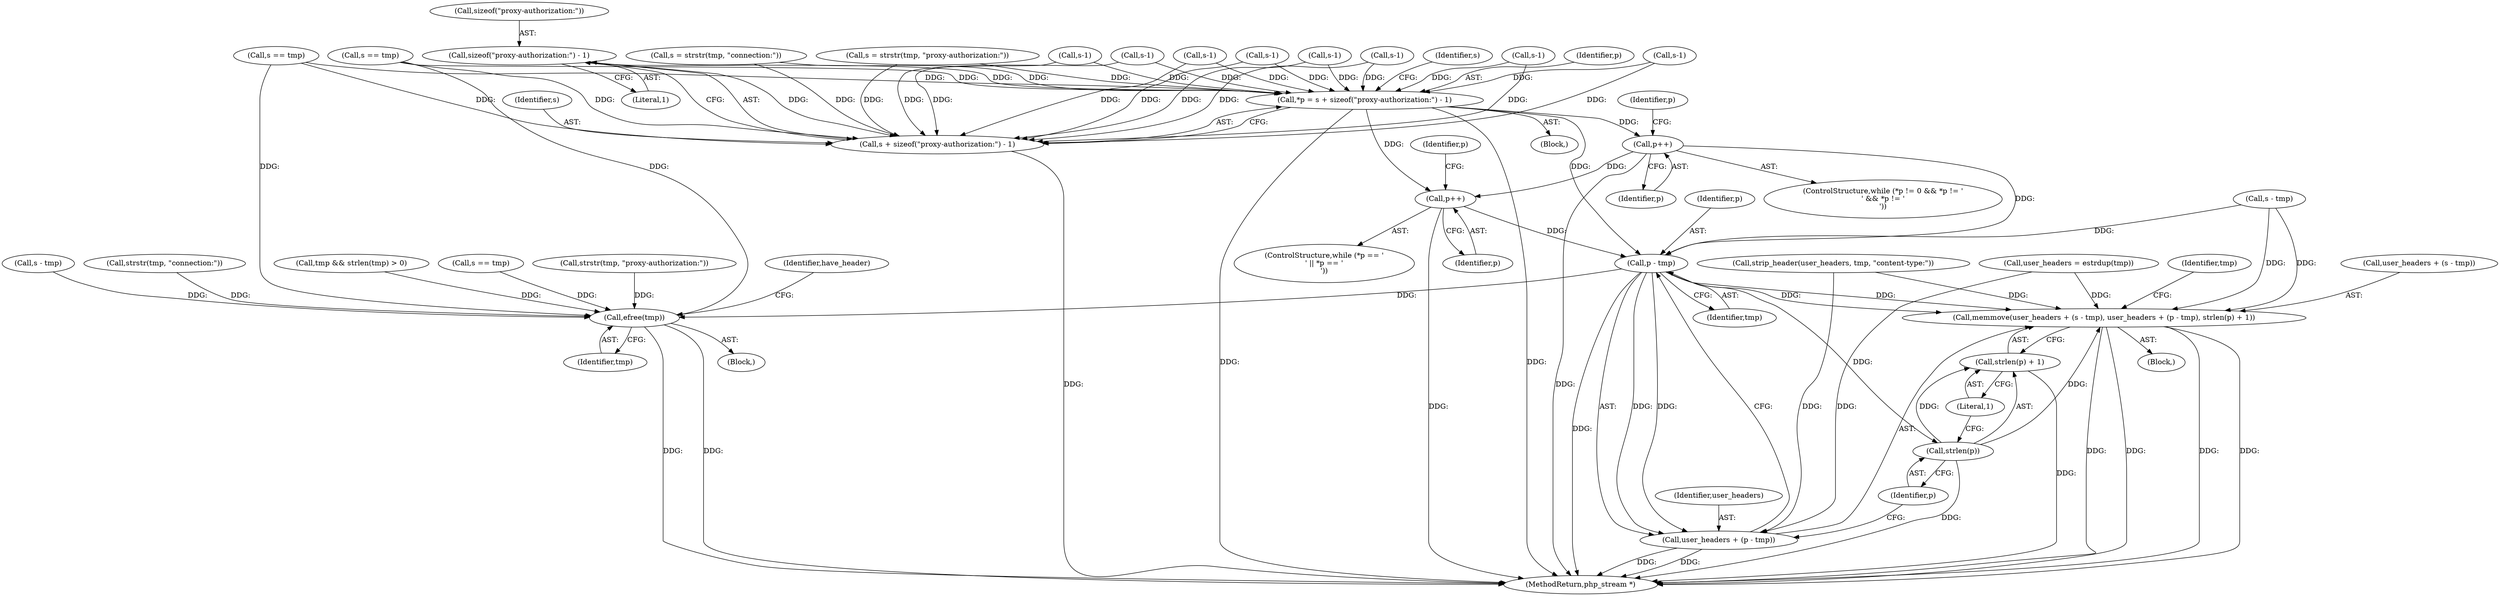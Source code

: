 digraph "0_php-src_523f230c831d7b33353203fa34aee4e92ac12bba@API" {
"1001846" [label="(Call,sizeof(\"proxy-authorization:\") - 1)"];
"1001842" [label="(Call,*p = s + sizeof(\"proxy-authorization:\") - 1)"];
"1001885" [label="(Call,p++)"];
"1001897" [label="(Call,p++)"];
"1001954" [label="(Call,p - tmp)"];
"1001946" [label="(Call,memmove(user_headers + (s - tmp), user_headers + (p - tmp), strlen(p) + 1))"];
"1001952" [label="(Call,user_headers + (p - tmp))"];
"1001958" [label="(Call,strlen(p))"];
"1001957" [label="(Call,strlen(p) + 1)"];
"1001964" [label="(Call,efree(tmp))"];
"1001844" [label="(Call,s + sizeof(\"proxy-authorization:\") - 1)"];
"1001842" [label="(Call,*p = s + sizeof(\"proxy-authorization:\") - 1)"];
"1001853" [label="(Identifier,s)"];
"1001790" [label="(Call,s-1)"];
"1001958" [label="(Call,strlen(p))"];
"1001897" [label="(Call,p++)"];
"1001956" [label="(Identifier,tmp)"];
"1001847" [label="(Call,sizeof(\"proxy-authorization:\"))"];
"1001965" [label="(Identifier,tmp)"];
"1001484" [label="(Call,user_headers = estrdup(tmp))"];
"1001840" [label="(Block,)"];
"1001758" [label="(Call,s = strstr(tmp, \"connection:\"))"];
"1001784" [label="(Call,s-1)"];
"1001777" [label="(Call,s-1)"];
"1001954" [label="(Call,p - tmp)"];
"1001760" [label="(Call,strstr(tmp, \"connection:\"))"];
"1001844" [label="(Call,s + sizeof(\"proxy-authorization:\") - 1)"];
"1001804" [label="(Call,s = strstr(tmp, \"proxy-authorization:\"))"];
"1001770" [label="(Call,s-1)"];
"1001962" [label="(Identifier,tmp)"];
"1001476" [label="(Call,tmp && strlen(tmp) > 0)"];
"1001849" [label="(Literal,1)"];
"1001846" [label="(Call,sizeof(\"proxy-authorization:\") - 1)"];
"1003233" [label="(MethodReturn,php_stream *)"];
"1001957" [label="(Call,strlen(p) + 1)"];
"1001963" [label="(Block,)"];
"1001830" [label="(Call,s-1)"];
"1001955" [label="(Identifier,p)"];
"1001906" [label="(Call,s == tmp)"];
"1001806" [label="(Call,strstr(tmp, \"proxy-authorization:\"))"];
"1001970" [label="(Identifier,have_header)"];
"1001964" [label="(Call,efree(tmp))"];
"1001959" [label="(Identifier,p)"];
"1001886" [label="(Identifier,p)"];
"1001946" [label="(Call,memmove(user_headers + (s - tmp), user_headers + (p - tmp), strlen(p) + 1))"];
"1001885" [label="(Call,p++)"];
"1001870" [label="(ControlStructure,while (*p != 0 && *p != '\r' && *p != '\n'))"];
"1001874" [label="(Identifier,p)"];
"1001843" [label="(Identifier,p)"];
"1001845" [label="(Identifier,s)"];
"1001940" [label="(Call,s - tmp)"];
"1001823" [label="(Call,s-1)"];
"1001953" [label="(Identifier,user_headers)"];
"1001952" [label="(Call,user_headers + (p - tmp))"];
"1001945" [label="(Block,)"];
"1001810" [label="(Call,s == tmp)"];
"1001960" [label="(Literal,1)"];
"1001891" [label="(Identifier,p)"];
"1001764" [label="(Call,s == tmp)"];
"1001898" [label="(Identifier,p)"];
"1001816" [label="(Call,s-1)"];
"1001949" [label="(Call,s - tmp)"];
"1001887" [label="(ControlStructure,while (*p == '\r' || *p == '\n'))"];
"1001947" [label="(Call,user_headers + (s - tmp))"];
"1001836" [label="(Call,s-1)"];
"1001500" [label="(Call,strip_header(user_headers, tmp, \"content-type:\"))"];
"1001846" -> "1001844"  [label="AST: "];
"1001846" -> "1001849"  [label="CFG: "];
"1001847" -> "1001846"  [label="AST: "];
"1001849" -> "1001846"  [label="AST: "];
"1001844" -> "1001846"  [label="CFG: "];
"1001846" -> "1001842"  [label="DDG: "];
"1001846" -> "1001844"  [label="DDG: "];
"1001842" -> "1001840"  [label="AST: "];
"1001842" -> "1001844"  [label="CFG: "];
"1001843" -> "1001842"  [label="AST: "];
"1001844" -> "1001842"  [label="AST: "];
"1001853" -> "1001842"  [label="CFG: "];
"1001842" -> "1003233"  [label="DDG: "];
"1001842" -> "1003233"  [label="DDG: "];
"1001758" -> "1001842"  [label="DDG: "];
"1001830" -> "1001842"  [label="DDG: "];
"1001804" -> "1001842"  [label="DDG: "];
"1001770" -> "1001842"  [label="DDG: "];
"1001777" -> "1001842"  [label="DDG: "];
"1001810" -> "1001842"  [label="DDG: "];
"1001790" -> "1001842"  [label="DDG: "];
"1001784" -> "1001842"  [label="DDG: "];
"1001764" -> "1001842"  [label="DDG: "];
"1001816" -> "1001842"  [label="DDG: "];
"1001823" -> "1001842"  [label="DDG: "];
"1001836" -> "1001842"  [label="DDG: "];
"1001842" -> "1001885"  [label="DDG: "];
"1001842" -> "1001897"  [label="DDG: "];
"1001842" -> "1001954"  [label="DDG: "];
"1001885" -> "1001870"  [label="AST: "];
"1001885" -> "1001886"  [label="CFG: "];
"1001886" -> "1001885"  [label="AST: "];
"1001874" -> "1001885"  [label="CFG: "];
"1001885" -> "1003233"  [label="DDG: "];
"1001885" -> "1001897"  [label="DDG: "];
"1001885" -> "1001954"  [label="DDG: "];
"1001897" -> "1001887"  [label="AST: "];
"1001897" -> "1001898"  [label="CFG: "];
"1001898" -> "1001897"  [label="AST: "];
"1001891" -> "1001897"  [label="CFG: "];
"1001897" -> "1003233"  [label="DDG: "];
"1001897" -> "1001954"  [label="DDG: "];
"1001954" -> "1001952"  [label="AST: "];
"1001954" -> "1001956"  [label="CFG: "];
"1001955" -> "1001954"  [label="AST: "];
"1001956" -> "1001954"  [label="AST: "];
"1001952" -> "1001954"  [label="CFG: "];
"1001954" -> "1003233"  [label="DDG: "];
"1001954" -> "1001946"  [label="DDG: "];
"1001954" -> "1001946"  [label="DDG: "];
"1001954" -> "1001952"  [label="DDG: "];
"1001954" -> "1001952"  [label="DDG: "];
"1001949" -> "1001954"  [label="DDG: "];
"1001954" -> "1001958"  [label="DDG: "];
"1001954" -> "1001964"  [label="DDG: "];
"1001946" -> "1001945"  [label="AST: "];
"1001946" -> "1001957"  [label="CFG: "];
"1001947" -> "1001946"  [label="AST: "];
"1001952" -> "1001946"  [label="AST: "];
"1001957" -> "1001946"  [label="AST: "];
"1001962" -> "1001946"  [label="CFG: "];
"1001946" -> "1003233"  [label="DDG: "];
"1001946" -> "1003233"  [label="DDG: "];
"1001946" -> "1003233"  [label="DDG: "];
"1001946" -> "1003233"  [label="DDG: "];
"1001500" -> "1001946"  [label="DDG: "];
"1001484" -> "1001946"  [label="DDG: "];
"1001949" -> "1001946"  [label="DDG: "];
"1001949" -> "1001946"  [label="DDG: "];
"1001958" -> "1001946"  [label="DDG: "];
"1001953" -> "1001952"  [label="AST: "];
"1001959" -> "1001952"  [label="CFG: "];
"1001952" -> "1003233"  [label="DDG: "];
"1001952" -> "1003233"  [label="DDG: "];
"1001500" -> "1001952"  [label="DDG: "];
"1001484" -> "1001952"  [label="DDG: "];
"1001958" -> "1001957"  [label="AST: "];
"1001958" -> "1001959"  [label="CFG: "];
"1001959" -> "1001958"  [label="AST: "];
"1001960" -> "1001958"  [label="CFG: "];
"1001958" -> "1003233"  [label="DDG: "];
"1001958" -> "1001957"  [label="DDG: "];
"1001957" -> "1001960"  [label="CFG: "];
"1001960" -> "1001957"  [label="AST: "];
"1001957" -> "1003233"  [label="DDG: "];
"1001964" -> "1001963"  [label="AST: "];
"1001964" -> "1001965"  [label="CFG: "];
"1001965" -> "1001964"  [label="AST: "];
"1001970" -> "1001964"  [label="CFG: "];
"1001964" -> "1003233"  [label="DDG: "];
"1001964" -> "1003233"  [label="DDG: "];
"1001764" -> "1001964"  [label="DDG: "];
"1001940" -> "1001964"  [label="DDG: "];
"1001476" -> "1001964"  [label="DDG: "];
"1001810" -> "1001964"  [label="DDG: "];
"1001806" -> "1001964"  [label="DDG: "];
"1001760" -> "1001964"  [label="DDG: "];
"1001906" -> "1001964"  [label="DDG: "];
"1001845" -> "1001844"  [label="AST: "];
"1001844" -> "1003233"  [label="DDG: "];
"1001758" -> "1001844"  [label="DDG: "];
"1001830" -> "1001844"  [label="DDG: "];
"1001804" -> "1001844"  [label="DDG: "];
"1001770" -> "1001844"  [label="DDG: "];
"1001777" -> "1001844"  [label="DDG: "];
"1001810" -> "1001844"  [label="DDG: "];
"1001790" -> "1001844"  [label="DDG: "];
"1001784" -> "1001844"  [label="DDG: "];
"1001764" -> "1001844"  [label="DDG: "];
"1001816" -> "1001844"  [label="DDG: "];
"1001823" -> "1001844"  [label="DDG: "];
"1001836" -> "1001844"  [label="DDG: "];
}
